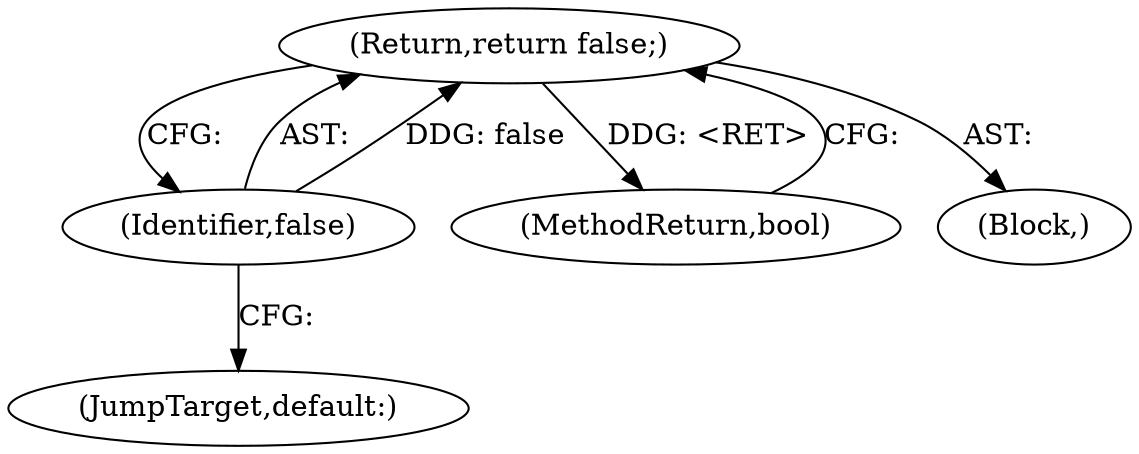 digraph "1_Chrome_56a84aa67bb071a33a48ac1481b555c48e0a9a59_0@del" {
"1000113" [label="(Return,return false;)"];
"1000114" [label="(Identifier,false)"];
"1000115" [label="(MethodReturn,bool)"];
"1000105" [label="(Block,)"];
"1000114" [label="(Identifier,false)"];
"1000113" [label="(Return,return false;)"];
"1000112" [label="(JumpTarget,default:)"];
"1000113" -> "1000105"  [label="AST: "];
"1000113" -> "1000114"  [label="CFG: "];
"1000114" -> "1000113"  [label="AST: "];
"1000115" -> "1000113"  [label="CFG: "];
"1000113" -> "1000115"  [label="DDG: <RET>"];
"1000114" -> "1000113"  [label="DDG: false"];
"1000114" -> "1000112"  [label="CFG: "];
}
